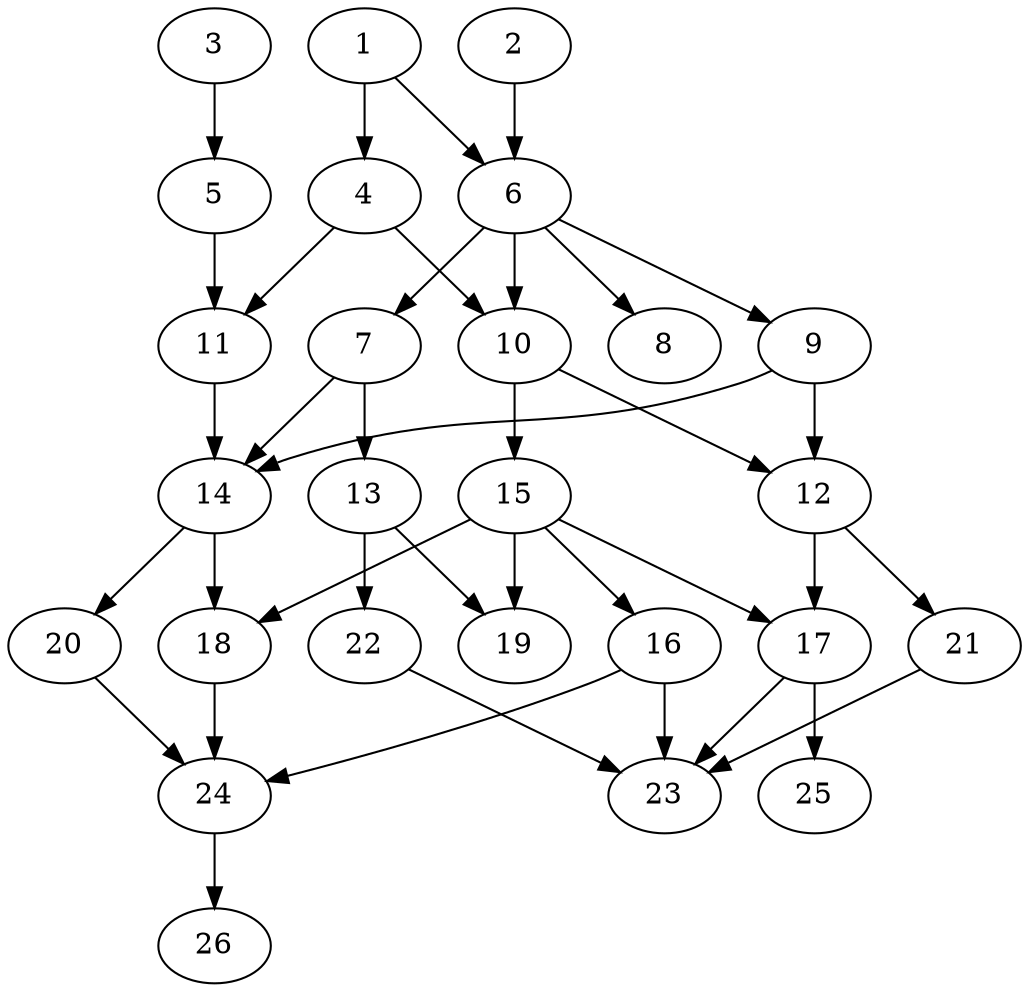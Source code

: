// DAG (tier=2-normal, mode=data, n=26, ccr=0.408, fat=0.583, density=0.546, regular=0.495, jump=0.124, mindata=2097152, maxdata=16777216)
// DAG automatically generated by daggen at Sun Aug 24 16:33:34 2025
// /home/ermia/Project/Environments/daggen/bin/daggen --dot --ccr 0.408 --fat 0.583 --regular 0.495 --density 0.546 --jump 0.124 --mindata 2097152 --maxdata 16777216 -n 26 
digraph G {
  1 [size="337504848100062080", alpha="0.13", expect_size="168752424050031040"]
  1 -> 4 [size ="356821889974272"]
  1 -> 6 [size ="356821889974272"]
  2 [size="53060758730367520", alpha="0.11", expect_size="26530379365183760"]
  2 -> 6 [size ="2022650960412672"]
  3 [size="119565515500336185344", alpha="0.03", expect_size="59782757750168092672"]
  3 -> 5 [size ="194160380346368"]
  4 [size="1120798630286580514816", alpha="0.13", expect_size="560399315143290257408"]
  4 -> 10 [size ="863193937215488"]
  4 -> 11 [size ="863193937215488"]
  5 [size="1093686847080095744", alpha="0.02", expect_size="546843423540047872"]
  5 -> 11 [size ="402513337516032"]
  6 [size="2164608894538736640", alpha="0.02", expect_size="1082304447269368320"]
  6 -> 7 [size ="862513319116800"]
  6 -> 8 [size ="862513319116800"]
  6 -> 9 [size ="862513319116800"]
  6 -> 10 [size ="862513319116800"]
  7 [size="5373039873490711552", alpha="0.04", expect_size="2686519936745355776"]
  7 -> 13 [size ="1807026363564032"]
  7 -> 14 [size ="1807026363564032"]
  8 [size="60367294143993896", alpha="0.02", expect_size="30183647071996948"]
  9 [size="2925561750919590182912", alpha="0.15", expect_size="1462780875459795091456"]
  9 -> 12 [size ="1636425229402112"]
  9 -> 14 [size ="1636425229402112"]
  10 [size="3657320685845415460864", alpha="0.02", expect_size="1828660342922707730432"]
  10 -> 12 [size ="1899030829334528"]
  10 -> 15 [size ="1899030829334528"]
  11 [size="100103921769708224", alpha="0.08", expect_size="50051960884854112"]
  11 -> 14 [size ="1641115132362752"]
  12 [size="1736247965678670080", alpha="0.19", expect_size="868123982839335040"]
  12 -> 17 [size ="987163873247232"]
  12 -> 21 [size ="987163873247232"]
  13 [size="26882703913856392", alpha="0.00", expect_size="13441351956928196"]
  13 -> 19 [size ="608503660019712"]
  13 -> 22 [size ="608503660019712"]
  14 [size="1785057413630697216", alpha="0.07", expect_size="892528706815348608"]
  14 -> 18 [size ="636101970624512"]
  14 -> 20 [size ="636101970624512"]
  15 [size="86079186035648128", alpha="0.14", expect_size="43039593017824064"]
  15 -> 16 [size ="1922071424663552"]
  15 -> 17 [size ="1922071424663552"]
  15 -> 18 [size ="1922071424663552"]
  15 -> 19 [size ="1922071424663552"]
  16 [size="17418666143872828", alpha="0.02", expect_size="8709333071936414"]
  16 -> 23 [size ="277830906675200"]
  16 -> 24 [size ="277830906675200"]
  17 [size="29685258833019540", alpha="0.09", expect_size="14842629416509770"]
  17 -> 23 [size ="846259015385088"]
  17 -> 25 [size ="846259015385088"]
  18 [size="4037046556386230", alpha="0.01", expect_size="2018523278193115"]
  18 -> 24 [size ="220332032000000"]
  19 [size="299910871271131392", alpha="0.15", expect_size="149955435635565696"]
  20 [size="338065834769433755648", alpha="0.16", expect_size="169032917384716877824"]
  20 -> 24 [size ="388231564623872"]
  21 [size="294380404443945280", alpha="0.12", expect_size="147190202221972640"]
  21 -> 23 [size ="131148470550528"]
  22 [size="3489520716874321408", alpha="0.13", expect_size="1744760358437160704"]
  22 -> 23 [size ="1261488677322752"]
  23 [size="30684554170834248", alpha="0.16", expect_size="15342277085417124"]
  24 [size="745278208412993191936", alpha="0.01", expect_size="372639104206496595968"]
  24 -> 26 [size ="657610797744128"]
  25 [size="1136115335158562816000", alpha="0.16", expect_size="568057667579281408000"]
  26 [size="1138938233265839616", alpha="0.02", expect_size="569469116632919808"]
}